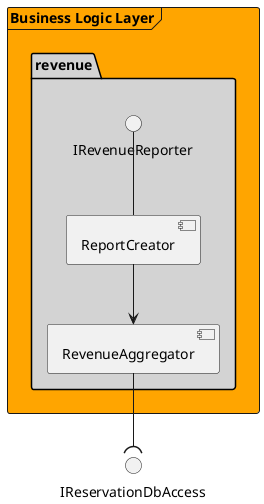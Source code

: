 @startuml

'skinparam linetype ortho
skinparam linetype polyline
'skinparam monochrome true

skinparam package {
    backgroundColor lightgrey
}

frame "Business Logic Layer" #orange {
    package "revenue" {
            IRevenueReporter -- [ReportCreator]
            [RevenueAggregator]

            ReportCreator --> RevenueAggregator

    }
}

RevenueAggregator --( IReservationDbAccess

@enduml